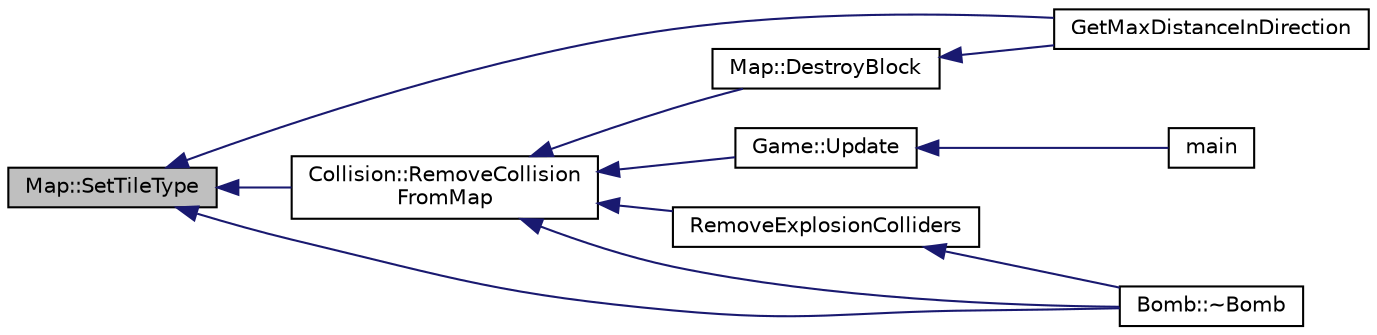digraph "Map::SetTileType"
{
  edge [fontname="Helvetica",fontsize="10",labelfontname="Helvetica",labelfontsize="10"];
  node [fontname="Helvetica",fontsize="10",shape=record];
  rankdir="LR";
  Node21 [label="Map::SetTileType",height=0.2,width=0.4,color="black", fillcolor="grey75", style="filled", fontcolor="black"];
  Node21 -> Node22 [dir="back",color="midnightblue",fontsize="10",style="solid",fontname="Helvetica"];
  Node22 [label="Bomb::~Bomb",height=0.2,width=0.4,color="black", fillcolor="white", style="filled",URL="$class_bomb.html#acbb47327cfb2fa429887774ef3597965"];
  Node21 -> Node23 [dir="back",color="midnightblue",fontsize="10",style="solid",fontname="Helvetica"];
  Node23 [label="GetMaxDistanceInDirection",height=0.2,width=0.4,color="black", fillcolor="white", style="filled",URL="$_bomb_8h.html#a8ca009fbe88f5109451823ad28696ec4"];
  Node21 -> Node24 [dir="back",color="midnightblue",fontsize="10",style="solid",fontname="Helvetica"];
  Node24 [label="Collision::RemoveCollision\lFromMap",height=0.2,width=0.4,color="black", fillcolor="white", style="filled",URL="$namespace_collision.html#a1ea431a45af8096595da4dd6149157e9"];
  Node24 -> Node22 [dir="back",color="midnightblue",fontsize="10",style="solid",fontname="Helvetica"];
  Node24 -> Node25 [dir="back",color="midnightblue",fontsize="10",style="solid",fontname="Helvetica"];
  Node25 [label="RemoveExplosionColliders",height=0.2,width=0.4,color="black", fillcolor="white", style="filled",URL="$_bomb_8h.html#ace90453300c105ee656f5d1e18628d2a"];
  Node25 -> Node22 [dir="back",color="midnightblue",fontsize="10",style="solid",fontname="Helvetica"];
  Node24 -> Node26 [dir="back",color="midnightblue",fontsize="10",style="solid",fontname="Helvetica"];
  Node26 [label="Game::Update",height=0.2,width=0.4,color="black", fillcolor="white", style="filled",URL="$class_game.html#a1c5373c68261c54aff03e6abe40fee52"];
  Node26 -> Node27 [dir="back",color="midnightblue",fontsize="10",style="solid",fontname="Helvetica"];
  Node27 [label="main",height=0.2,width=0.4,color="black", fillcolor="white", style="filled",URL="$main_8cpp.html#a0ddf1224851353fc92bfbff6f499fa97"];
  Node24 -> Node28 [dir="back",color="midnightblue",fontsize="10",style="solid",fontname="Helvetica"];
  Node28 [label="Map::DestroyBlock",height=0.2,width=0.4,color="black", fillcolor="white", style="filled",URL="$class_map.html#a6218d726c976555b85ef2eb30d593b9c"];
  Node28 -> Node23 [dir="back",color="midnightblue",fontsize="10",style="solid",fontname="Helvetica"];
}

